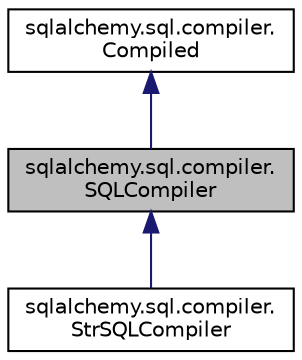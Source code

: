 digraph "sqlalchemy.sql.compiler.SQLCompiler"
{
 // LATEX_PDF_SIZE
  edge [fontname="Helvetica",fontsize="10",labelfontname="Helvetica",labelfontsize="10"];
  node [fontname="Helvetica",fontsize="10",shape=record];
  Node1 [label="sqlalchemy.sql.compiler.\lSQLCompiler",height=0.2,width=0.4,color="black", fillcolor="grey75", style="filled", fontcolor="black",tooltip=" "];
  Node2 -> Node1 [dir="back",color="midnightblue",fontsize="10",style="solid",fontname="Helvetica"];
  Node2 [label="sqlalchemy.sql.compiler.\lCompiled",height=0.2,width=0.4,color="black", fillcolor="white", style="filled",URL="$classsqlalchemy_1_1sql_1_1compiler_1_1Compiled.html",tooltip=" "];
  Node1 -> Node3 [dir="back",color="midnightblue",fontsize="10",style="solid",fontname="Helvetica"];
  Node3 [label="sqlalchemy.sql.compiler.\lStrSQLCompiler",height=0.2,width=0.4,color="black", fillcolor="white", style="filled",URL="$classsqlalchemy_1_1sql_1_1compiler_1_1StrSQLCompiler.html",tooltip=" "];
}
